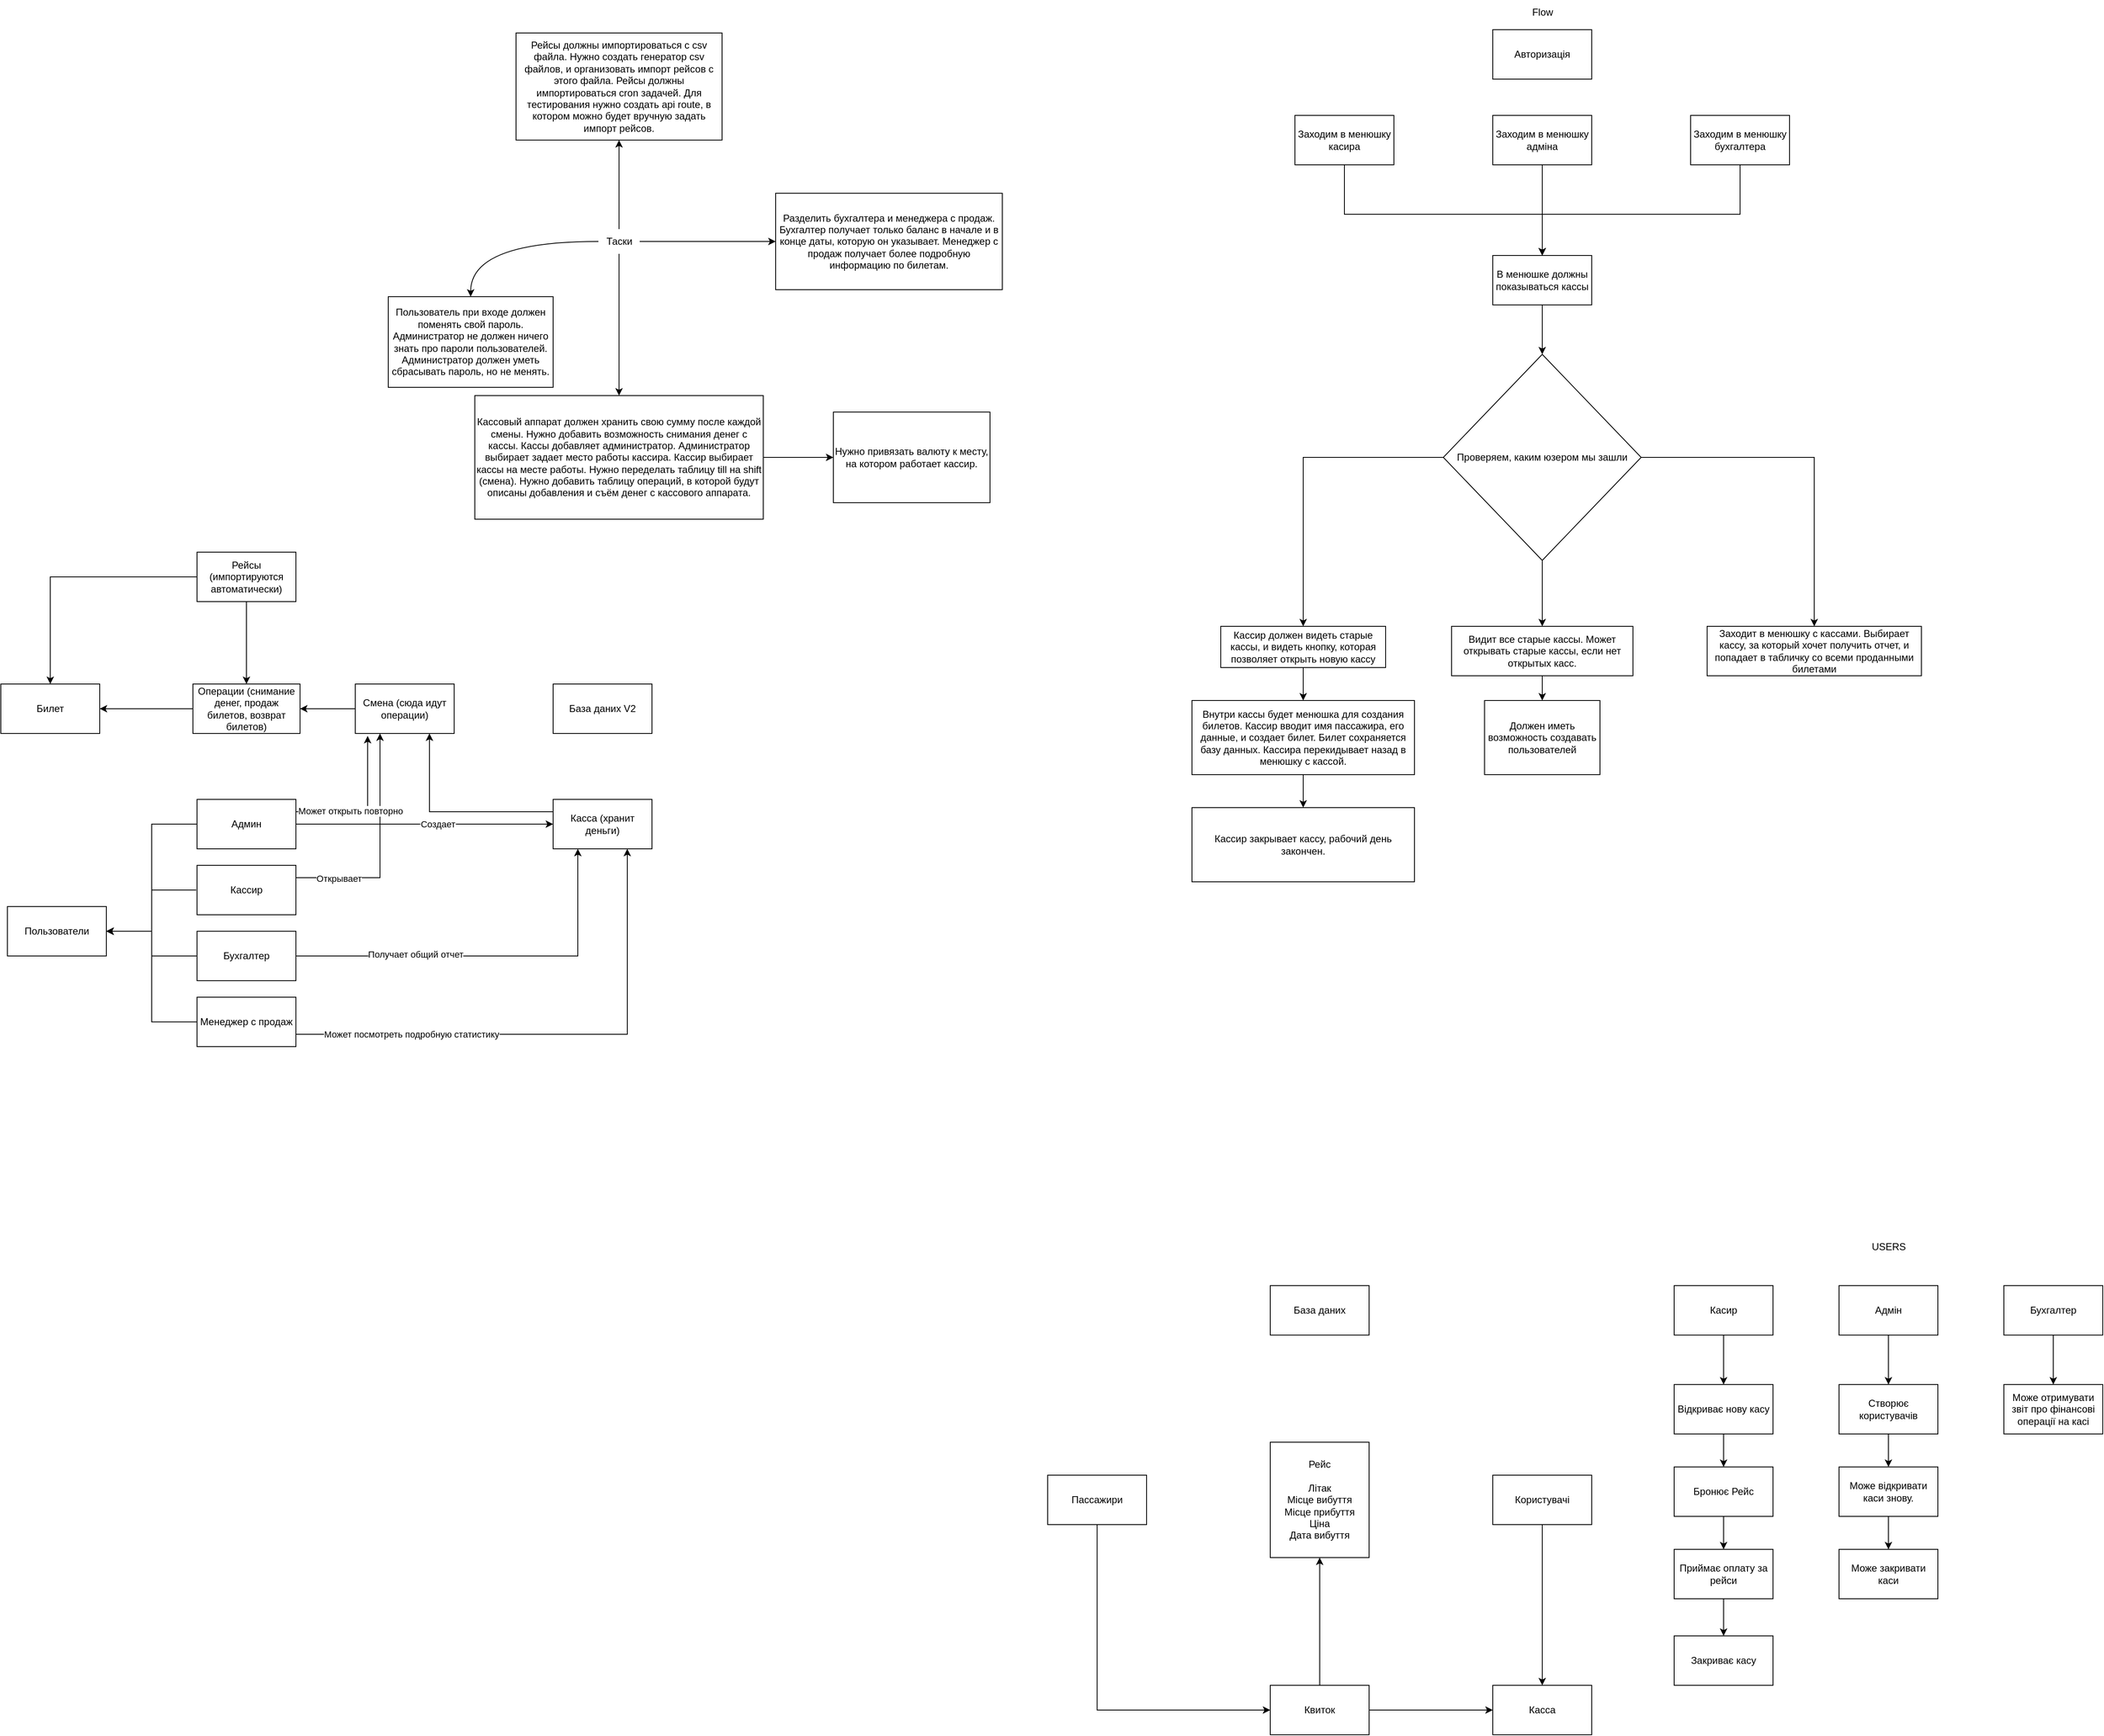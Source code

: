 <mxfile version="28.2.5">
  <diagram name="Page-1" id="bXpb7fFqBZVpDAfxvi6F">
    <mxGraphModel dx="3870" dy="3135" grid="1" gridSize="10" guides="1" tooltips="1" connect="1" arrows="1" fold="1" page="1" pageScale="1" pageWidth="827" pageHeight="1169" math="0" shadow="0">
      <root>
        <mxCell id="0" />
        <mxCell id="1" parent="0" />
        <mxCell id="HvWkaARTubuwXod1C86s-9" style="edgeStyle=orthogonalEdgeStyle;rounded=0;orthogonalLoop=1;jettySize=auto;html=1;entryX=0.5;entryY=0;entryDx=0;entryDy=0;" parent="1" source="HvWkaARTubuwXod1C86s-1" target="HvWkaARTubuwXod1C86s-6" edge="1">
          <mxGeometry relative="1" as="geometry" />
        </mxCell>
        <mxCell id="HvWkaARTubuwXod1C86s-1" value="Касир" style="rounded=0;whiteSpace=wrap;html=1;" parent="1" vertex="1">
          <mxGeometry x="-220" y="160" width="120" height="60" as="geometry" />
        </mxCell>
        <mxCell id="HvWkaARTubuwXod1C86s-2" value="USERS" style="text;html=1;align=center;verticalAlign=middle;resizable=0;points=[];autosize=1;strokeColor=none;fillColor=none;" parent="1" vertex="1">
          <mxGeometry x="10" y="98" width="60" height="30" as="geometry" />
        </mxCell>
        <mxCell id="HvWkaARTubuwXod1C86s-15" style="edgeStyle=orthogonalEdgeStyle;rounded=0;orthogonalLoop=1;jettySize=auto;html=1;" parent="1" source="HvWkaARTubuwXod1C86s-3" target="HvWkaARTubuwXod1C86s-13" edge="1">
          <mxGeometry relative="1" as="geometry" />
        </mxCell>
        <mxCell id="HvWkaARTubuwXod1C86s-3" value="Адмін" style="whiteSpace=wrap;html=1;" parent="1" vertex="1">
          <mxGeometry x="-20" y="160" width="120" height="60" as="geometry" />
        </mxCell>
        <mxCell id="HvWkaARTubuwXod1C86s-20" style="edgeStyle=orthogonalEdgeStyle;rounded=0;orthogonalLoop=1;jettySize=auto;html=1;" parent="1" source="HvWkaARTubuwXod1C86s-4" target="HvWkaARTubuwXod1C86s-19" edge="1">
          <mxGeometry relative="1" as="geometry" />
        </mxCell>
        <mxCell id="HvWkaARTubuwXod1C86s-4" value="Бухгалтер" style="whiteSpace=wrap;html=1;" parent="1" vertex="1">
          <mxGeometry x="180" y="160" width="120" height="60" as="geometry" />
        </mxCell>
        <mxCell id="HvWkaARTubuwXod1C86s-12" style="edgeStyle=orthogonalEdgeStyle;rounded=0;orthogonalLoop=1;jettySize=auto;html=1;entryX=0.5;entryY=0;entryDx=0;entryDy=0;" parent="1" source="HvWkaARTubuwXod1C86s-5" target="HvWkaARTubuwXod1C86s-8" edge="1">
          <mxGeometry relative="1" as="geometry" />
        </mxCell>
        <mxCell id="HvWkaARTubuwXod1C86s-5" value="Приймає оплату за рейси" style="rounded=0;whiteSpace=wrap;html=1;" parent="1" vertex="1">
          <mxGeometry x="-220" y="480" width="120" height="60" as="geometry" />
        </mxCell>
        <mxCell id="HvWkaARTubuwXod1C86s-10" style="edgeStyle=orthogonalEdgeStyle;rounded=0;orthogonalLoop=1;jettySize=auto;html=1;exitX=0.5;exitY=1;exitDx=0;exitDy=0;entryX=0.5;entryY=0;entryDx=0;entryDy=0;" parent="1" source="HvWkaARTubuwXod1C86s-6" target="HvWkaARTubuwXod1C86s-7" edge="1">
          <mxGeometry relative="1" as="geometry" />
        </mxCell>
        <mxCell id="HvWkaARTubuwXod1C86s-6" value="Відкриває нову касу" style="rounded=0;whiteSpace=wrap;html=1;" parent="1" vertex="1">
          <mxGeometry x="-220" y="280" width="120" height="60" as="geometry" />
        </mxCell>
        <mxCell id="HvWkaARTubuwXod1C86s-11" style="edgeStyle=orthogonalEdgeStyle;rounded=0;orthogonalLoop=1;jettySize=auto;html=1;entryX=0.5;entryY=0;entryDx=0;entryDy=0;" parent="1" source="HvWkaARTubuwXod1C86s-7" target="HvWkaARTubuwXod1C86s-5" edge="1">
          <mxGeometry relative="1" as="geometry" />
        </mxCell>
        <mxCell id="HvWkaARTubuwXod1C86s-7" value="Бронює Рейс" style="rounded=0;whiteSpace=wrap;html=1;" parent="1" vertex="1">
          <mxGeometry x="-220" y="380" width="120" height="60" as="geometry" />
        </mxCell>
        <mxCell id="HvWkaARTubuwXod1C86s-8" value="Закриває касу" style="rounded=0;whiteSpace=wrap;html=1;" parent="1" vertex="1">
          <mxGeometry x="-220" y="585" width="120" height="60" as="geometry" />
        </mxCell>
        <mxCell id="HvWkaARTubuwXod1C86s-16" style="edgeStyle=orthogonalEdgeStyle;rounded=0;orthogonalLoop=1;jettySize=auto;html=1;entryX=0.5;entryY=0;entryDx=0;entryDy=0;" parent="1" source="HvWkaARTubuwXod1C86s-13" target="HvWkaARTubuwXod1C86s-14" edge="1">
          <mxGeometry relative="1" as="geometry" />
        </mxCell>
        <mxCell id="HvWkaARTubuwXod1C86s-13" value="Створює користувачів" style="rounded=0;whiteSpace=wrap;html=1;" parent="1" vertex="1">
          <mxGeometry x="-20" y="280" width="120" height="60" as="geometry" />
        </mxCell>
        <mxCell id="HvWkaARTubuwXod1C86s-18" style="edgeStyle=orthogonalEdgeStyle;rounded=0;orthogonalLoop=1;jettySize=auto;html=1;entryX=0.5;entryY=0;entryDx=0;entryDy=0;" parent="1" source="HvWkaARTubuwXod1C86s-14" target="HvWkaARTubuwXod1C86s-17" edge="1">
          <mxGeometry relative="1" as="geometry" />
        </mxCell>
        <mxCell id="HvWkaARTubuwXod1C86s-14" value="Може відкривати каси знову." style="rounded=0;whiteSpace=wrap;html=1;" parent="1" vertex="1">
          <mxGeometry x="-20" y="380" width="120" height="60" as="geometry" />
        </mxCell>
        <mxCell id="HvWkaARTubuwXod1C86s-17" value="Може закривати каси" style="rounded=0;whiteSpace=wrap;html=1;" parent="1" vertex="1">
          <mxGeometry x="-20" y="480" width="120" height="60" as="geometry" />
        </mxCell>
        <mxCell id="HvWkaARTubuwXod1C86s-19" value="Може отримувати звіт про фінансові операції на касі" style="rounded=0;whiteSpace=wrap;html=1;" parent="1" vertex="1">
          <mxGeometry x="180" y="280" width="120" height="60" as="geometry" />
        </mxCell>
        <mxCell id="HvWkaARTubuwXod1C86s-21" value="База даних" style="rounded=0;whiteSpace=wrap;html=1;" parent="1" vertex="1">
          <mxGeometry x="-710" y="160" width="120" height="60" as="geometry" />
        </mxCell>
        <mxCell id="HvWkaARTubuwXod1C86s-22" value="Рейс&lt;br&gt;&lt;br&gt;Літак&lt;br&gt;Місце вибуття&lt;br&gt;Місце прибуття&lt;br&gt;Ціна&lt;br&gt;Дата вибуття" style="rounded=0;whiteSpace=wrap;html=1;" parent="1" vertex="1">
          <mxGeometry x="-710" y="350" width="120" height="140" as="geometry" />
        </mxCell>
        <mxCell id="HvWkaARTubuwXod1C86s-32" style="edgeStyle=orthogonalEdgeStyle;rounded=0;orthogonalLoop=1;jettySize=auto;html=1;entryX=0;entryY=0.5;entryDx=0;entryDy=0;" parent="1" source="HvWkaARTubuwXod1C86s-25" target="HvWkaARTubuwXod1C86s-28" edge="1">
          <mxGeometry relative="1" as="geometry">
            <Array as="points">
              <mxPoint x="-920" y="675" />
            </Array>
          </mxGeometry>
        </mxCell>
        <mxCell id="HvWkaARTubuwXod1C86s-25" value="Пассажири" style="rounded=0;whiteSpace=wrap;html=1;" parent="1" vertex="1">
          <mxGeometry x="-980" y="390" width="120" height="60" as="geometry" />
        </mxCell>
        <mxCell id="HvWkaARTubuwXod1C86s-27" value="Касса" style="rounded=0;whiteSpace=wrap;html=1;" parent="1" vertex="1">
          <mxGeometry x="-440" y="645" width="120" height="60" as="geometry" />
        </mxCell>
        <mxCell id="HvWkaARTubuwXod1C86s-30" style="edgeStyle=orthogonalEdgeStyle;rounded=0;orthogonalLoop=1;jettySize=auto;html=1;entryX=0.5;entryY=1;entryDx=0;entryDy=0;" parent="1" source="HvWkaARTubuwXod1C86s-28" target="HvWkaARTubuwXod1C86s-22" edge="1">
          <mxGeometry relative="1" as="geometry" />
        </mxCell>
        <mxCell id="HvWkaARTubuwXod1C86s-31" style="edgeStyle=orthogonalEdgeStyle;rounded=0;orthogonalLoop=1;jettySize=auto;html=1;entryX=0;entryY=0.5;entryDx=0;entryDy=0;" parent="1" source="HvWkaARTubuwXod1C86s-28" target="HvWkaARTubuwXod1C86s-27" edge="1">
          <mxGeometry relative="1" as="geometry">
            <mxPoint x="-480" y="680" as="targetPoint" />
            <Array as="points">
              <mxPoint x="-520" y="675" />
              <mxPoint x="-520" y="675" />
            </Array>
          </mxGeometry>
        </mxCell>
        <mxCell id="HvWkaARTubuwXod1C86s-28" value="Квиток" style="rounded=0;whiteSpace=wrap;html=1;" parent="1" vertex="1">
          <mxGeometry x="-710" y="645" width="120" height="60" as="geometry" />
        </mxCell>
        <mxCell id="bdNL3FaGgv4kxiSuAMlq-1" style="edgeStyle=orthogonalEdgeStyle;rounded=0;orthogonalLoop=1;jettySize=auto;html=1;entryX=0.5;entryY=0;entryDx=0;entryDy=0;" parent="1" source="HvWkaARTubuwXod1C86s-33" target="HvWkaARTubuwXod1C86s-27" edge="1">
          <mxGeometry relative="1" as="geometry" />
        </mxCell>
        <mxCell id="HvWkaARTubuwXod1C86s-33" value="Користувачі" style="rounded=0;whiteSpace=wrap;html=1;" parent="1" vertex="1">
          <mxGeometry x="-440" y="390" width="120" height="60" as="geometry" />
        </mxCell>
        <mxCell id="bdNL3FaGgv4kxiSuAMlq-2" value="Авторизація" style="rounded=0;whiteSpace=wrap;html=1;" parent="1" vertex="1">
          <mxGeometry x="-440" y="-1364" width="120" height="60" as="geometry" />
        </mxCell>
        <mxCell id="bdNL3FaGgv4kxiSuAMlq-3" value="Flow" style="text;html=1;align=center;verticalAlign=middle;resizable=0;points=[];autosize=1;strokeColor=none;fillColor=none;" parent="1" vertex="1">
          <mxGeometry x="-405" y="-1400" width="50" height="30" as="geometry" />
        </mxCell>
        <mxCell id="bdNL3FaGgv4kxiSuAMlq-7" style="edgeStyle=orthogonalEdgeStyle;rounded=0;orthogonalLoop=1;jettySize=auto;html=1;entryX=0.5;entryY=0;entryDx=0;entryDy=0;" parent="1" source="bdNL3FaGgv4kxiSuAMlq-4" target="bdNL3FaGgv4kxiSuAMlq-8" edge="1">
          <mxGeometry relative="1" as="geometry">
            <mxPoint x="-620" y="-1140" as="targetPoint" />
            <Array as="points">
              <mxPoint x="-620" y="-1140" />
              <mxPoint x="-380" y="-1140" />
            </Array>
          </mxGeometry>
        </mxCell>
        <mxCell id="bdNL3FaGgv4kxiSuAMlq-4" value="Заходим в менюшку касира" style="rounded=0;whiteSpace=wrap;html=1;" parent="1" vertex="1">
          <mxGeometry x="-680" y="-1260" width="120" height="60" as="geometry" />
        </mxCell>
        <mxCell id="bdNL3FaGgv4kxiSuAMlq-9" style="edgeStyle=orthogonalEdgeStyle;rounded=0;orthogonalLoop=1;jettySize=auto;html=1;entryX=0.5;entryY=0;entryDx=0;entryDy=0;" parent="1" source="bdNL3FaGgv4kxiSuAMlq-5" target="bdNL3FaGgv4kxiSuAMlq-8" edge="1">
          <mxGeometry relative="1" as="geometry" />
        </mxCell>
        <mxCell id="bdNL3FaGgv4kxiSuAMlq-5" value="Заходим в менюшку адміна" style="rounded=0;whiteSpace=wrap;html=1;" parent="1" vertex="1">
          <mxGeometry x="-440" y="-1260" width="120" height="60" as="geometry" />
        </mxCell>
        <mxCell id="bdNL3FaGgv4kxiSuAMlq-10" style="edgeStyle=orthogonalEdgeStyle;rounded=0;orthogonalLoop=1;jettySize=auto;html=1;entryX=0.5;entryY=0;entryDx=0;entryDy=0;" parent="1" source="bdNL3FaGgv4kxiSuAMlq-6" target="bdNL3FaGgv4kxiSuAMlq-8" edge="1">
          <mxGeometry relative="1" as="geometry">
            <Array as="points">
              <mxPoint x="-140" y="-1140" />
              <mxPoint x="-380" y="-1140" />
            </Array>
          </mxGeometry>
        </mxCell>
        <mxCell id="bdNL3FaGgv4kxiSuAMlq-6" value="Заходим в менюшку бухгалтера" style="rounded=0;whiteSpace=wrap;html=1;" parent="1" vertex="1">
          <mxGeometry x="-200" y="-1260" width="120" height="60" as="geometry" />
        </mxCell>
        <mxCell id="bdNL3FaGgv4kxiSuAMlq-13" style="edgeStyle=orthogonalEdgeStyle;rounded=0;orthogonalLoop=1;jettySize=auto;html=1;entryX=0.5;entryY=0;entryDx=0;entryDy=0;" parent="1" target="bdNL3FaGgv4kxiSuAMlq-12" edge="1">
          <mxGeometry relative="1" as="geometry">
            <mxPoint x="-380" y="-970" as="sourcePoint" />
          </mxGeometry>
        </mxCell>
        <mxCell id="bdNL3FaGgv4kxiSuAMlq-28" style="edgeStyle=orthogonalEdgeStyle;rounded=0;orthogonalLoop=1;jettySize=auto;html=1;entryX=0.5;entryY=0;entryDx=0;entryDy=0;" parent="1" source="bdNL3FaGgv4kxiSuAMlq-8" target="bdNL3FaGgv4kxiSuAMlq-12" edge="1">
          <mxGeometry relative="1" as="geometry" />
        </mxCell>
        <mxCell id="bdNL3FaGgv4kxiSuAMlq-8" value="В менюшке должны показываться кассы" style="rounded=0;whiteSpace=wrap;html=1;" parent="1" vertex="1">
          <mxGeometry x="-440" y="-1090" width="120" height="60" as="geometry" />
        </mxCell>
        <mxCell id="bdNL3FaGgv4kxiSuAMlq-15" style="edgeStyle=orthogonalEdgeStyle;rounded=0;orthogonalLoop=1;jettySize=auto;html=1;" parent="1" source="bdNL3FaGgv4kxiSuAMlq-12" target="bdNL3FaGgv4kxiSuAMlq-14" edge="1">
          <mxGeometry relative="1" as="geometry" />
        </mxCell>
        <mxCell id="bdNL3FaGgv4kxiSuAMlq-21" style="edgeStyle=orthogonalEdgeStyle;rounded=0;orthogonalLoop=1;jettySize=auto;html=1;entryX=0.5;entryY=0;entryDx=0;entryDy=0;" parent="1" source="bdNL3FaGgv4kxiSuAMlq-12" target="bdNL3FaGgv4kxiSuAMlq-22" edge="1">
          <mxGeometry relative="1" as="geometry">
            <mxPoint x="-380" y="-660" as="targetPoint" />
          </mxGeometry>
        </mxCell>
        <mxCell id="bdNL3FaGgv4kxiSuAMlq-26" style="edgeStyle=orthogonalEdgeStyle;rounded=0;orthogonalLoop=1;jettySize=auto;html=1;entryX=0.5;entryY=0;entryDx=0;entryDy=0;" parent="1" source="bdNL3FaGgv4kxiSuAMlq-12" target="bdNL3FaGgv4kxiSuAMlq-27" edge="1">
          <mxGeometry relative="1" as="geometry">
            <mxPoint x="-70" y="-650" as="targetPoint" />
          </mxGeometry>
        </mxCell>
        <mxCell id="bdNL3FaGgv4kxiSuAMlq-12" value="Проверяем, каким юзером мы зашли" style="rhombus;whiteSpace=wrap;html=1;" parent="1" vertex="1">
          <mxGeometry x="-500" y="-970" width="240" height="250" as="geometry" />
        </mxCell>
        <mxCell id="bdNL3FaGgv4kxiSuAMlq-17" style="edgeStyle=orthogonalEdgeStyle;rounded=0;orthogonalLoop=1;jettySize=auto;html=1;" parent="1" source="bdNL3FaGgv4kxiSuAMlq-14" target="bdNL3FaGgv4kxiSuAMlq-16" edge="1">
          <mxGeometry relative="1" as="geometry" />
        </mxCell>
        <mxCell id="bdNL3FaGgv4kxiSuAMlq-14" value="Кассир должен видеть старые кассы, и видеть кнопку, которая позволяет открыть новую кассу" style="rounded=0;whiteSpace=wrap;html=1;" parent="1" vertex="1">
          <mxGeometry x="-770" y="-640" width="200" height="50" as="geometry" />
        </mxCell>
        <mxCell id="bdNL3FaGgv4kxiSuAMlq-19" style="edgeStyle=orthogonalEdgeStyle;rounded=0;orthogonalLoop=1;jettySize=auto;html=1;entryX=0.5;entryY=0;entryDx=0;entryDy=0;" parent="1" source="bdNL3FaGgv4kxiSuAMlq-16" target="bdNL3FaGgv4kxiSuAMlq-20" edge="1">
          <mxGeometry relative="1" as="geometry">
            <mxPoint x="-670" y="-380" as="targetPoint" />
          </mxGeometry>
        </mxCell>
        <mxCell id="bdNL3FaGgv4kxiSuAMlq-16" value="Внутри кассы будет менюшка для создания билетов. Кассир вводит имя пассажира, его данные, и создает билет. Билет сохраняется базу данных. Кассира перекидывает назад в менюшку с кассой." style="rounded=0;whiteSpace=wrap;html=1;" parent="1" vertex="1">
          <mxGeometry x="-805" y="-550" width="270" height="90" as="geometry" />
        </mxCell>
        <mxCell id="bdNL3FaGgv4kxiSuAMlq-20" value="Кассир закрывает кассу, рабочий день закончен." style="rounded=0;whiteSpace=wrap;html=1;" parent="1" vertex="1">
          <mxGeometry x="-805" y="-420" width="270" height="90" as="geometry" />
        </mxCell>
        <mxCell id="bdNL3FaGgv4kxiSuAMlq-25" style="edgeStyle=orthogonalEdgeStyle;rounded=0;orthogonalLoop=1;jettySize=auto;html=1;entryX=0.5;entryY=0;entryDx=0;entryDy=0;" parent="1" source="bdNL3FaGgv4kxiSuAMlq-22" target="bdNL3FaGgv4kxiSuAMlq-24" edge="1">
          <mxGeometry relative="1" as="geometry" />
        </mxCell>
        <mxCell id="bdNL3FaGgv4kxiSuAMlq-22" value="Видит все старые кассы. Может открывать старые кассы, если нет открытых касс." style="whiteSpace=wrap;html=1;" parent="1" vertex="1">
          <mxGeometry x="-490" y="-640" width="220" height="60" as="geometry" />
        </mxCell>
        <mxCell id="bdNL3FaGgv4kxiSuAMlq-24" value="Должен иметь возможность создавать пользователей" style="rounded=0;whiteSpace=wrap;html=1;" parent="1" vertex="1">
          <mxGeometry x="-450" y="-550" width="140" height="90" as="geometry" />
        </mxCell>
        <mxCell id="bdNL3FaGgv4kxiSuAMlq-27" value="Заходит в менюшку с кассами. Выбирает кассу, за который хочет получить отчет, и попадает в табличку со всеми проданными билетами" style="rounded=0;whiteSpace=wrap;html=1;" parent="1" vertex="1">
          <mxGeometry x="-180" y="-640" width="260" height="60" as="geometry" />
        </mxCell>
        <mxCell id="4Cc4MYscjS8gMWPxC2x--1" value="Пользователь при входе должен поменять свой пароль. Администратор не должен ничего знать про пароли пользователей. Администратор должен уметь сбрасывать пароль, но не менять." style="rounded=0;whiteSpace=wrap;html=1;" vertex="1" parent="1">
          <mxGeometry x="-1780" y="-1040" width="200" height="110" as="geometry" />
        </mxCell>
        <mxCell id="4Cc4MYscjS8gMWPxC2x--3" style="edgeStyle=orthogonalEdgeStyle;rounded=0;orthogonalLoop=1;jettySize=auto;html=1;entryX=0.5;entryY=0;entryDx=0;entryDy=0;curved=1;" edge="1" parent="1" source="4Cc4MYscjS8gMWPxC2x--2" target="4Cc4MYscjS8gMWPxC2x--1">
          <mxGeometry relative="1" as="geometry" />
        </mxCell>
        <mxCell id="4Cc4MYscjS8gMWPxC2x--5" style="edgeStyle=orthogonalEdgeStyle;rounded=0;orthogonalLoop=1;jettySize=auto;html=1;entryX=0.5;entryY=0;entryDx=0;entryDy=0;curved=1;" edge="1" parent="1" source="4Cc4MYscjS8gMWPxC2x--2" target="4Cc4MYscjS8gMWPxC2x--4">
          <mxGeometry relative="1" as="geometry" />
        </mxCell>
        <mxCell id="4Cc4MYscjS8gMWPxC2x--19" style="edgeStyle=orthogonalEdgeStyle;rounded=0;orthogonalLoop=1;jettySize=auto;html=1;entryX=0.5;entryY=1;entryDx=0;entryDy=0;" edge="1" parent="1" source="4Cc4MYscjS8gMWPxC2x--2" target="4Cc4MYscjS8gMWPxC2x--18">
          <mxGeometry relative="1" as="geometry" />
        </mxCell>
        <mxCell id="4Cc4MYscjS8gMWPxC2x--24" style="edgeStyle=orthogonalEdgeStyle;rounded=0;orthogonalLoop=1;jettySize=auto;html=1;entryX=0;entryY=0.5;entryDx=0;entryDy=0;" edge="1" parent="1" source="4Cc4MYscjS8gMWPxC2x--2" target="4Cc4MYscjS8gMWPxC2x--25">
          <mxGeometry relative="1" as="geometry">
            <mxPoint x="-1320" y="-1107" as="targetPoint" />
          </mxGeometry>
        </mxCell>
        <mxCell id="4Cc4MYscjS8gMWPxC2x--2" value="Таски" style="text;html=1;align=center;verticalAlign=middle;resizable=0;points=[];autosize=1;strokeColor=none;fillColor=none;" vertex="1" parent="1">
          <mxGeometry x="-1525" y="-1122" width="50" height="30" as="geometry" />
        </mxCell>
        <mxCell id="4Cc4MYscjS8gMWPxC2x--23" style="edgeStyle=entityRelationEdgeStyle;rounded=0;orthogonalLoop=1;jettySize=auto;html=1;exitX=1;exitY=0.5;exitDx=0;exitDy=0;entryX=0;entryY=0.5;entryDx=0;entryDy=0;" edge="1" parent="1" source="4Cc4MYscjS8gMWPxC2x--4" target="4Cc4MYscjS8gMWPxC2x--6">
          <mxGeometry relative="1" as="geometry" />
        </mxCell>
        <mxCell id="4Cc4MYscjS8gMWPxC2x--4" value="Кассовый аппарат должен хранить свою сумму после каждой смены. Нужно добавить возможность снимания денег с кассы. Кассы добавляет администратор. Администратор выбирает задает место работы кассира. Кассир выбирает кассы на месте работы. Нужно переделать таблицу till на shift (смена). Нужно добавить таблицу операций, в которой будут описаны добавления и съём денег с кассового аппарата." style="rounded=0;whiteSpace=wrap;html=1;" vertex="1" parent="1">
          <mxGeometry x="-1675" y="-920" width="350" height="150" as="geometry" />
        </mxCell>
        <mxCell id="4Cc4MYscjS8gMWPxC2x--6" value="Нужно привязать валюту к месту, на котором работает кассир." style="rounded=0;whiteSpace=wrap;html=1;" vertex="1" parent="1">
          <mxGeometry x="-1240" y="-900" width="190" height="110" as="geometry" />
        </mxCell>
        <mxCell id="4Cc4MYscjS8gMWPxC2x--8" value="База даних V2" style="rounded=0;whiteSpace=wrap;html=1;" vertex="1" parent="1">
          <mxGeometry x="-1580" y="-570" width="120" height="60" as="geometry" />
        </mxCell>
        <mxCell id="4Cc4MYscjS8gMWPxC2x--18" value="Рейсы должны импортироваться с csv файла. Нужно создать генератор csv файлов, и организовать импорт рейсов с этого файла. Рейсы должны импортироваться cron задачей. Для тестирования нужно создать api route, в котором можно будет вручную задать импорт рейсов." style="rounded=0;whiteSpace=wrap;html=1;" vertex="1" parent="1">
          <mxGeometry x="-1625" y="-1360" width="250" height="130" as="geometry" />
        </mxCell>
        <mxCell id="4Cc4MYscjS8gMWPxC2x--38" style="edgeStyle=orthogonalEdgeStyle;rounded=0;orthogonalLoop=1;jettySize=auto;html=1;exitX=0;exitY=0.25;exitDx=0;exitDy=0;entryX=0.75;entryY=1;entryDx=0;entryDy=0;" edge="1" parent="1" source="4Cc4MYscjS8gMWPxC2x--21" target="4Cc4MYscjS8gMWPxC2x--36">
          <mxGeometry relative="1" as="geometry" />
        </mxCell>
        <mxCell id="4Cc4MYscjS8gMWPxC2x--21" value="Касса (хранит деньги)" style="rounded=0;whiteSpace=wrap;html=1;" vertex="1" parent="1">
          <mxGeometry x="-1580" y="-430" width="120" height="60" as="geometry" />
        </mxCell>
        <mxCell id="4Cc4MYscjS8gMWPxC2x--22" value="Пользователи" style="rounded=0;whiteSpace=wrap;html=1;" vertex="1" parent="1">
          <mxGeometry x="-2242" y="-300" width="120" height="60" as="geometry" />
        </mxCell>
        <mxCell id="4Cc4MYscjS8gMWPxC2x--25" value="Разделить бухгалтера и менеджера с продаж. Бухгалтер получает только баланс в начале и в конце даты, которую он указывает. Менеджер с продаж получает более подробную информацию по билетам." style="rounded=0;whiteSpace=wrap;html=1;" vertex="1" parent="1">
          <mxGeometry x="-1310" y="-1165.5" width="275" height="117" as="geometry" />
        </mxCell>
        <mxCell id="4Cc4MYscjS8gMWPxC2x--30" style="edgeStyle=orthogonalEdgeStyle;rounded=0;orthogonalLoop=1;jettySize=auto;html=1;entryX=1;entryY=0.5;entryDx=0;entryDy=0;" edge="1" parent="1" source="4Cc4MYscjS8gMWPxC2x--26" target="4Cc4MYscjS8gMWPxC2x--22">
          <mxGeometry relative="1" as="geometry" />
        </mxCell>
        <mxCell id="4Cc4MYscjS8gMWPxC2x--34" style="edgeStyle=orthogonalEdgeStyle;rounded=0;orthogonalLoop=1;jettySize=auto;html=1;entryX=0;entryY=0.5;entryDx=0;entryDy=0;" edge="1" parent="1" source="4Cc4MYscjS8gMWPxC2x--26" target="4Cc4MYscjS8gMWPxC2x--21">
          <mxGeometry relative="1" as="geometry" />
        </mxCell>
        <mxCell id="4Cc4MYscjS8gMWPxC2x--35" value="Создает" style="edgeLabel;html=1;align=center;verticalAlign=middle;resizable=0;points=[];" vertex="1" connectable="0" parent="4Cc4MYscjS8gMWPxC2x--34">
          <mxGeometry x="0.205" y="-2" relative="1" as="geometry">
            <mxPoint x="-16" y="-2" as="offset" />
          </mxGeometry>
        </mxCell>
        <mxCell id="4Cc4MYscjS8gMWPxC2x--26" value="Админ" style="rounded=0;whiteSpace=wrap;html=1;" vertex="1" parent="1">
          <mxGeometry x="-2012" y="-430" width="120" height="60" as="geometry" />
        </mxCell>
        <mxCell id="4Cc4MYscjS8gMWPxC2x--31" style="edgeStyle=orthogonalEdgeStyle;rounded=0;orthogonalLoop=1;jettySize=auto;html=1;exitX=0;exitY=0.5;exitDx=0;exitDy=0;" edge="1" parent="1">
          <mxGeometry relative="1" as="geometry">
            <mxPoint x="-2122" y="-270" as="targetPoint" />
            <mxPoint x="-2013" y="-320" as="sourcePoint" />
            <Array as="points">
              <mxPoint x="-2067" y="-320" />
              <mxPoint x="-2067" y="-270" />
            </Array>
          </mxGeometry>
        </mxCell>
        <mxCell id="4Cc4MYscjS8gMWPxC2x--39" style="edgeStyle=orthogonalEdgeStyle;rounded=0;orthogonalLoop=1;jettySize=auto;html=1;exitX=1;exitY=0.25;exitDx=0;exitDy=0;entryX=0.25;entryY=1;entryDx=0;entryDy=0;" edge="1" parent="1" source="4Cc4MYscjS8gMWPxC2x--27" target="4Cc4MYscjS8gMWPxC2x--36">
          <mxGeometry relative="1" as="geometry" />
        </mxCell>
        <mxCell id="4Cc4MYscjS8gMWPxC2x--42" value="Открывает" style="edgeLabel;html=1;align=center;verticalAlign=middle;resizable=0;points=[];" vertex="1" connectable="0" parent="4Cc4MYscjS8gMWPxC2x--39">
          <mxGeometry x="-0.459" y="-1" relative="1" as="geometry">
            <mxPoint x="-23" as="offset" />
          </mxGeometry>
        </mxCell>
        <mxCell id="4Cc4MYscjS8gMWPxC2x--27" value="Кассир" style="rounded=0;whiteSpace=wrap;html=1;" vertex="1" parent="1">
          <mxGeometry x="-2012" y="-350" width="120" height="60" as="geometry" />
        </mxCell>
        <mxCell id="4Cc4MYscjS8gMWPxC2x--32" style="edgeStyle=orthogonalEdgeStyle;rounded=0;orthogonalLoop=1;jettySize=auto;html=1;exitX=0;exitY=0.5;exitDx=0;exitDy=0;entryX=1;entryY=0.5;entryDx=0;entryDy=0;" edge="1" parent="1" source="4Cc4MYscjS8gMWPxC2x--28" target="4Cc4MYscjS8gMWPxC2x--22">
          <mxGeometry relative="1" as="geometry" />
        </mxCell>
        <mxCell id="4Cc4MYscjS8gMWPxC2x--47" style="edgeStyle=orthogonalEdgeStyle;rounded=0;orthogonalLoop=1;jettySize=auto;html=1;entryX=0.25;entryY=1;entryDx=0;entryDy=0;" edge="1" parent="1" source="4Cc4MYscjS8gMWPxC2x--28" target="4Cc4MYscjS8gMWPxC2x--21">
          <mxGeometry relative="1" as="geometry" />
        </mxCell>
        <mxCell id="4Cc4MYscjS8gMWPxC2x--49" value="Получает общий отчет" style="edgeLabel;html=1;align=center;verticalAlign=middle;resizable=0;points=[];" vertex="1" connectable="0" parent="4Cc4MYscjS8gMWPxC2x--47">
          <mxGeometry x="-0.386" y="2" relative="1" as="geometry">
            <mxPoint as="offset" />
          </mxGeometry>
        </mxCell>
        <mxCell id="4Cc4MYscjS8gMWPxC2x--28" value="Бухгалтер" style="rounded=0;whiteSpace=wrap;html=1;" vertex="1" parent="1">
          <mxGeometry x="-2012" y="-270" width="120" height="60" as="geometry" />
        </mxCell>
        <mxCell id="4Cc4MYscjS8gMWPxC2x--33" style="edgeStyle=orthogonalEdgeStyle;rounded=0;orthogonalLoop=1;jettySize=auto;html=1;entryX=1;entryY=0.5;entryDx=0;entryDy=0;" edge="1" parent="1" source="4Cc4MYscjS8gMWPxC2x--29" target="4Cc4MYscjS8gMWPxC2x--22">
          <mxGeometry relative="1" as="geometry" />
        </mxCell>
        <mxCell id="4Cc4MYscjS8gMWPxC2x--48" style="edgeStyle=orthogonalEdgeStyle;rounded=0;orthogonalLoop=1;jettySize=auto;html=1;exitX=1;exitY=0.75;exitDx=0;exitDy=0;entryX=0.75;entryY=1;entryDx=0;entryDy=0;" edge="1" parent="1" source="4Cc4MYscjS8gMWPxC2x--29" target="4Cc4MYscjS8gMWPxC2x--21">
          <mxGeometry relative="1" as="geometry" />
        </mxCell>
        <mxCell id="4Cc4MYscjS8gMWPxC2x--50" value="Может посмотреть подробную статистику" style="edgeLabel;html=1;align=center;verticalAlign=middle;resizable=0;points=[];" vertex="1" connectable="0" parent="4Cc4MYscjS8gMWPxC2x--48">
          <mxGeometry x="-0.553" relative="1" as="geometry">
            <mxPoint as="offset" />
          </mxGeometry>
        </mxCell>
        <mxCell id="4Cc4MYscjS8gMWPxC2x--29" value="Менеджер с продаж" style="rounded=0;whiteSpace=wrap;html=1;" vertex="1" parent="1">
          <mxGeometry x="-2012" y="-190" width="120" height="60" as="geometry" />
        </mxCell>
        <mxCell id="4Cc4MYscjS8gMWPxC2x--41" style="edgeStyle=orthogonalEdgeStyle;rounded=0;orthogonalLoop=1;jettySize=auto;html=1;entryX=1;entryY=0.5;entryDx=0;entryDy=0;" edge="1" parent="1" source="4Cc4MYscjS8gMWPxC2x--36" target="4Cc4MYscjS8gMWPxC2x--40">
          <mxGeometry relative="1" as="geometry" />
        </mxCell>
        <mxCell id="4Cc4MYscjS8gMWPxC2x--36" value="Смена (сюда идут операции)" style="rounded=0;whiteSpace=wrap;html=1;" vertex="1" parent="1">
          <mxGeometry x="-1820" y="-570" width="120" height="60" as="geometry" />
        </mxCell>
        <mxCell id="4Cc4MYscjS8gMWPxC2x--53" style="edgeStyle=orthogonalEdgeStyle;rounded=0;orthogonalLoop=1;jettySize=auto;html=1;entryX=1;entryY=0.5;entryDx=0;entryDy=0;" edge="1" parent="1" source="4Cc4MYscjS8gMWPxC2x--40" target="4Cc4MYscjS8gMWPxC2x--51">
          <mxGeometry relative="1" as="geometry" />
        </mxCell>
        <mxCell id="4Cc4MYscjS8gMWPxC2x--40" value="Операции (снимание денег, продаж билетов, возврат билетов)" style="rounded=0;whiteSpace=wrap;html=1;" vertex="1" parent="1">
          <mxGeometry x="-2017" y="-570" width="130" height="60" as="geometry" />
        </mxCell>
        <mxCell id="4Cc4MYscjS8gMWPxC2x--43" style="edgeStyle=orthogonalEdgeStyle;rounded=0;orthogonalLoop=1;jettySize=auto;html=1;exitX=1;exitY=0.25;exitDx=0;exitDy=0;entryX=0.125;entryY=1.05;entryDx=0;entryDy=0;entryPerimeter=0;" edge="1" parent="1" source="4Cc4MYscjS8gMWPxC2x--26" target="4Cc4MYscjS8gMWPxC2x--36">
          <mxGeometry relative="1" as="geometry" />
        </mxCell>
        <mxCell id="4Cc4MYscjS8gMWPxC2x--44" value="Может открыть повторно" style="edgeLabel;html=1;align=center;verticalAlign=middle;resizable=0;points=[];" vertex="1" connectable="0" parent="4Cc4MYscjS8gMWPxC2x--43">
          <mxGeometry x="-0.263" y="1" relative="1" as="geometry">
            <mxPoint as="offset" />
          </mxGeometry>
        </mxCell>
        <mxCell id="4Cc4MYscjS8gMWPxC2x--46" style="edgeStyle=orthogonalEdgeStyle;rounded=0;orthogonalLoop=1;jettySize=auto;html=1;entryX=0.5;entryY=0;entryDx=0;entryDy=0;" edge="1" parent="1" source="4Cc4MYscjS8gMWPxC2x--45" target="4Cc4MYscjS8gMWPxC2x--40">
          <mxGeometry relative="1" as="geometry" />
        </mxCell>
        <mxCell id="4Cc4MYscjS8gMWPxC2x--52" style="edgeStyle=orthogonalEdgeStyle;rounded=0;orthogonalLoop=1;jettySize=auto;html=1;entryX=0.5;entryY=0;entryDx=0;entryDy=0;" edge="1" parent="1" source="4Cc4MYscjS8gMWPxC2x--45" target="4Cc4MYscjS8gMWPxC2x--51">
          <mxGeometry relative="1" as="geometry" />
        </mxCell>
        <mxCell id="4Cc4MYscjS8gMWPxC2x--45" value="Рейсы (импортируются автоматически)" style="rounded=0;whiteSpace=wrap;html=1;" vertex="1" parent="1">
          <mxGeometry x="-2012" y="-730" width="120" height="60" as="geometry" />
        </mxCell>
        <mxCell id="4Cc4MYscjS8gMWPxC2x--51" value="Билет" style="rounded=0;whiteSpace=wrap;html=1;" vertex="1" parent="1">
          <mxGeometry x="-2250" y="-570" width="120" height="60" as="geometry" />
        </mxCell>
      </root>
    </mxGraphModel>
  </diagram>
</mxfile>
